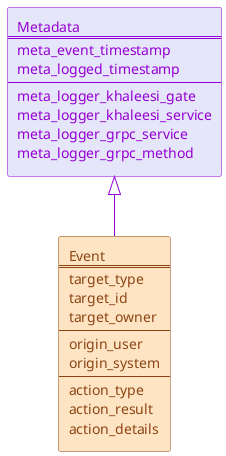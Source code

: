 @startuml
' ********************************************* STYLE **********************************************
<style>
agent {
  BackgroundColor lavender
  LineColor darkviolet
  FontColor darkviolet
}
rectangle {
  BackgroundColor bisque
  LineColor saddlebrown
  FontColor saddlebrown
}
</style>

' ******************************************** OBJECTS *********************************************
agent metadata[
  Metadata
  ====
  meta_event_timestamp
  meta_logged_timestamp
  ----
  meta_logger_khaleesi_gate
  meta_logger_khaleesi_service
  meta_logger_grpc_service
  meta_logger_grpc_method
]
rectangle event [
  Event
  ====
  target_type
  target_id
  target_owner
  ----
  origin_user
  origin_system
  ----
  action_type
  action_result
  action_details
]

' ******************************************* RELATIONS ********************************************
metadata ^-- event #darkviolet;text:darkviolet

@enduml